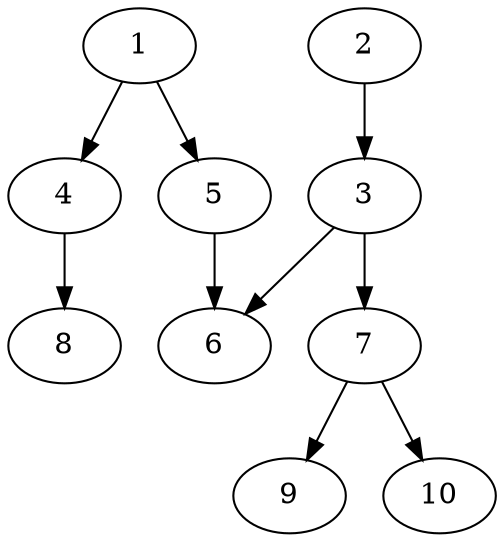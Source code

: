 // DAG automatically generated by daggen at Thu Oct  3 13:58:06 2019
// ./daggen --dot -n 10 --ccr 0.3 --fat 0.5 --regular 0.5 --density 0.5 --mindata 5242880 --maxdata 52428800 
digraph G {
  1 [size="62446933", alpha="0.15", expect_size="18734080"] 
  1 -> 4 [size ="18734080"]
  1 -> 5 [size ="18734080"]
  2 [size="29405867", alpha="0.10", expect_size="8821760"] 
  2 -> 3 [size ="8821760"]
  3 [size="156105387", alpha="0.16", expect_size="46831616"] 
  3 -> 6 [size ="46831616"]
  3 -> 7 [size ="46831616"]
  4 [size="129559893", alpha="0.07", expect_size="38867968"] 
  4 -> 8 [size ="38867968"]
  5 [size="55244800", alpha="0.15", expect_size="16573440"] 
  5 -> 6 [size ="16573440"]
  6 [size="38372693", alpha="0.18", expect_size="11511808"] 
  7 [size="168611840", alpha="0.04", expect_size="50583552"] 
  7 -> 9 [size ="50583552"]
  7 -> 10 [size ="50583552"]
  8 [size="116053333", alpha="0.17", expect_size="34816000"] 
  9 [size="135690240", alpha="0.08", expect_size="40707072"] 
  10 [size="29207893", alpha="0.02", expect_size="8762368"] 
}
